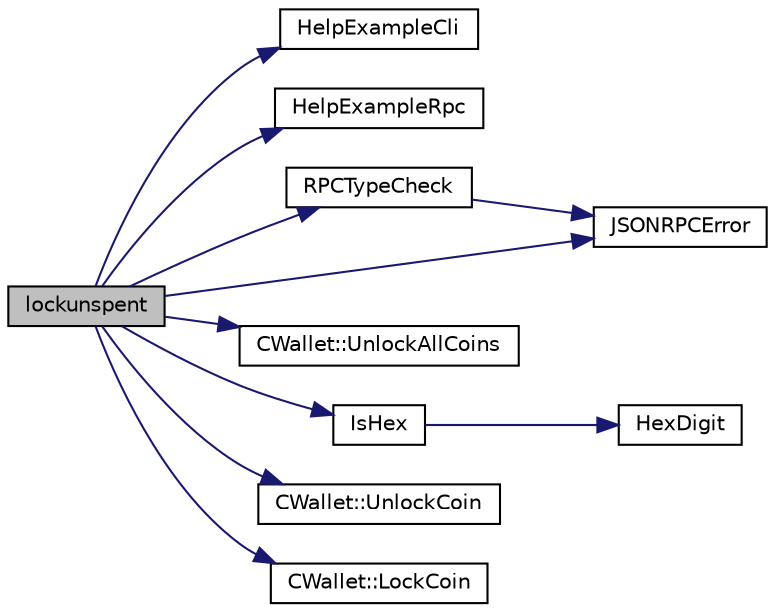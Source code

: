 digraph "lockunspent"
{
  edge [fontname="Helvetica",fontsize="10",labelfontname="Helvetica",labelfontsize="10"];
  node [fontname="Helvetica",fontsize="10",shape=record];
  rankdir="LR";
  Node1328 [label="lockunspent",height=0.2,width=0.4,color="black", fillcolor="grey75", style="filled", fontcolor="black"];
  Node1328 -> Node1329 [color="midnightblue",fontsize="10",style="solid",fontname="Helvetica"];
  Node1329 [label="HelpExampleCli",height=0.2,width=0.4,color="black", fillcolor="white", style="filled",URL="$rpcserver_8cpp.html#ac01ac6eab5467567ed0da106814e04ec"];
  Node1328 -> Node1330 [color="midnightblue",fontsize="10",style="solid",fontname="Helvetica"];
  Node1330 [label="HelpExampleRpc",height=0.2,width=0.4,color="black", fillcolor="white", style="filled",URL="$rpcserver_8cpp.html#a06ea60e24e5a1053a14a11b1009bf9ef"];
  Node1328 -> Node1331 [color="midnightblue",fontsize="10",style="solid",fontname="Helvetica"];
  Node1331 [label="RPCTypeCheck",height=0.2,width=0.4,color="black", fillcolor="white", style="filled",URL="$rpcserver_8cpp.html#a6f9782b3c0efdb472b355c60bd90f2b6"];
  Node1331 -> Node1332 [color="midnightblue",fontsize="10",style="solid",fontname="Helvetica"];
  Node1332 [label="JSONRPCError",height=0.2,width=0.4,color="black", fillcolor="white", style="filled",URL="$rpcprotocol_8cpp.html#a17b1bb111ab339efc951929834766039"];
  Node1328 -> Node1333 [color="midnightblue",fontsize="10",style="solid",fontname="Helvetica"];
  Node1333 [label="CWallet::UnlockAllCoins",height=0.2,width=0.4,color="black", fillcolor="white", style="filled",URL="$group___actions.html#gab51d80d53bc30799dd6888868a553963"];
  Node1328 -> Node1332 [color="midnightblue",fontsize="10",style="solid",fontname="Helvetica"];
  Node1328 -> Node1334 [color="midnightblue",fontsize="10",style="solid",fontname="Helvetica"];
  Node1334 [label="IsHex",height=0.2,width=0.4,color="black", fillcolor="white", style="filled",URL="$utilstrencodings_8cpp.html#aa4e3553d2b2fe693c106f4296685f75c"];
  Node1334 -> Node1335 [color="midnightblue",fontsize="10",style="solid",fontname="Helvetica"];
  Node1335 [label="HexDigit",height=0.2,width=0.4,color="black", fillcolor="white", style="filled",URL="$utilstrencodings_8cpp.html#aa59e8a8c5a39cb5041f93bb95dd02119"];
  Node1328 -> Node1336 [color="midnightblue",fontsize="10",style="solid",fontname="Helvetica"];
  Node1336 [label="CWallet::UnlockCoin",height=0.2,width=0.4,color="black", fillcolor="white", style="filled",URL="$group___actions.html#gabd60f5b890e2c62c05c6a2de6322197f"];
  Node1328 -> Node1337 [color="midnightblue",fontsize="10",style="solid",fontname="Helvetica"];
  Node1337 [label="CWallet::LockCoin",height=0.2,width=0.4,color="black", fillcolor="white", style="filled",URL="$group___actions.html#ga2be3aa26d84c79bdcabb41c6b3fe0e0f"];
}
